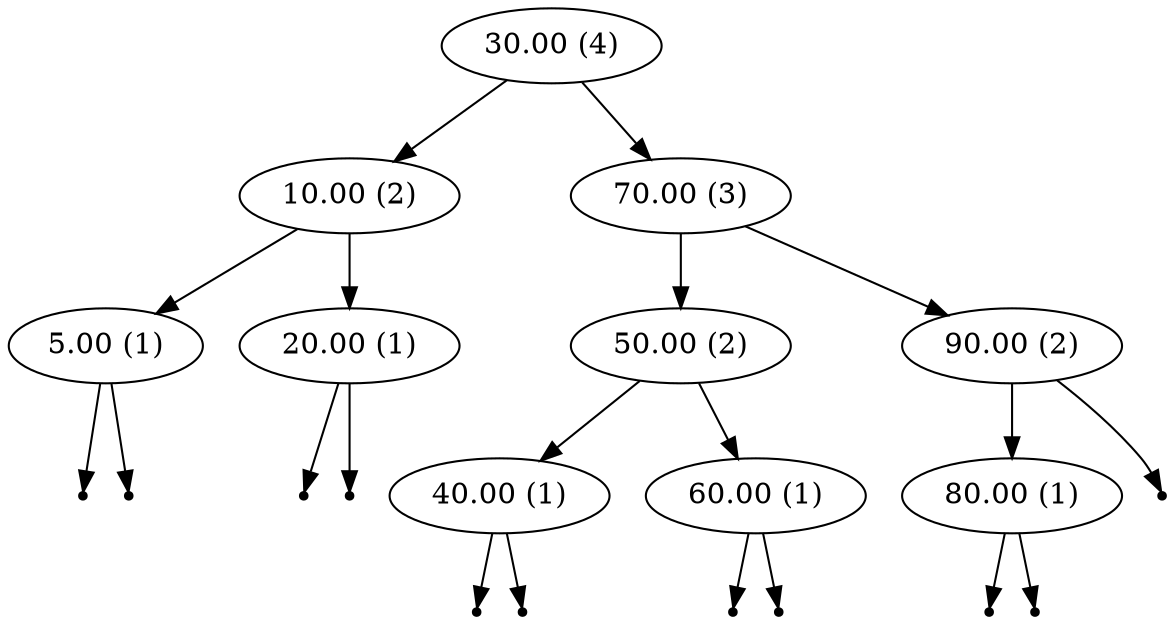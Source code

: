 digraph {
graph [ordering="out"]
"30.00 (4)"
"30.00 (4)" -> "10.00 (2)"
"10.00 (2)" -> "5.00 (1)"
"null5.00-0" [shape=point];
"5.00 (1)" -> "null5.00-0";
"null5.00-1" [shape=point];
"5.00 (1)" -> "null5.00-1";
"10.00 (2)" -> "20.00 (1)"
"null20.00-0" [shape=point];
"20.00 (1)" -> "null20.00-0";
"null20.00-1" [shape=point];
"20.00 (1)" -> "null20.00-1";
"30.00 (4)" -> "70.00 (3)"
"70.00 (3)" -> "50.00 (2)"
"50.00 (2)" -> "40.00 (1)"
"null40.00-0" [shape=point];
"40.00 (1)" -> "null40.00-0";
"null40.00-1" [shape=point];
"40.00 (1)" -> "null40.00-1";
"50.00 (2)" -> "60.00 (1)"
"null60.00-0" [shape=point];
"60.00 (1)" -> "null60.00-0";
"null60.00-1" [shape=point];
"60.00 (1)" -> "null60.00-1";
"70.00 (3)" -> "90.00 (2)"
"90.00 (2)" -> "80.00 (1)"
"null80.00-0" [shape=point];
"80.00 (1)" -> "null80.00-0";
"null80.00-1" [shape=point];
"80.00 (1)" -> "null80.00-1";
"null90.00-1" [shape=point];
"90.00 (2)" -> "null90.00-1";
}
